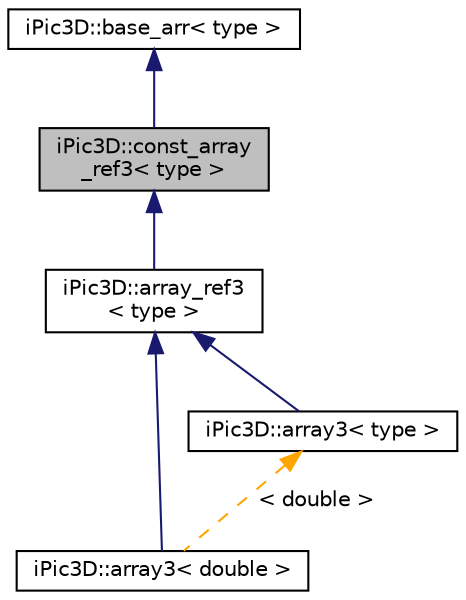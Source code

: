 digraph "iPic3D::const_array_ref3&lt; type &gt;"
{
 // INTERACTIVE_SVG=YES
 // LATEX_PDF_SIZE
  edge [fontname="Helvetica",fontsize="10",labelfontname="Helvetica",labelfontsize="10"];
  node [fontname="Helvetica",fontsize="10",shape=record];
  Node1 [label="iPic3D::const_array\l_ref3\< type \>",height=0.2,width=0.4,color="black", fillcolor="grey75", style="filled", fontcolor="black",tooltip=" "];
  Node2 -> Node1 [dir="back",color="midnightblue",fontsize="10",style="solid",fontname="Helvetica"];
  Node2 [label="iPic3D::base_arr\< type \>",height=0.2,width=0.4,color="black", fillcolor="white", style="filled",URL="$d6/d95/classi_pic3_d_1_1base__arr.html",tooltip=" "];
  Node1 -> Node3 [dir="back",color="midnightblue",fontsize="10",style="solid",fontname="Helvetica"];
  Node3 [label="iPic3D::array_ref3\l\< type \>",height=0.2,width=0.4,color="black", fillcolor="white", style="filled",URL="$da/d5a/classi_pic3_d_1_1array__ref3.html",tooltip=" "];
  Node3 -> Node4 [dir="back",color="midnightblue",fontsize="10",style="solid",fontname="Helvetica"];
  Node4 [label="iPic3D::array3\< double \>",height=0.2,width=0.4,color="black", fillcolor="white", style="filled",URL="$d4/d57/structi_pic3_d_1_1array3.html",tooltip=" "];
  Node3 -> Node5 [dir="back",color="midnightblue",fontsize="10",style="solid",fontname="Helvetica"];
  Node5 [label="iPic3D::array3\< type \>",height=0.2,width=0.4,color="black", fillcolor="white", style="filled",URL="$d4/d57/structi_pic3_d_1_1array3.html",tooltip=" "];
  Node5 -> Node4 [dir="back",color="orange",fontsize="10",style="dashed",label=" \< double \>" ,fontname="Helvetica"];
}
